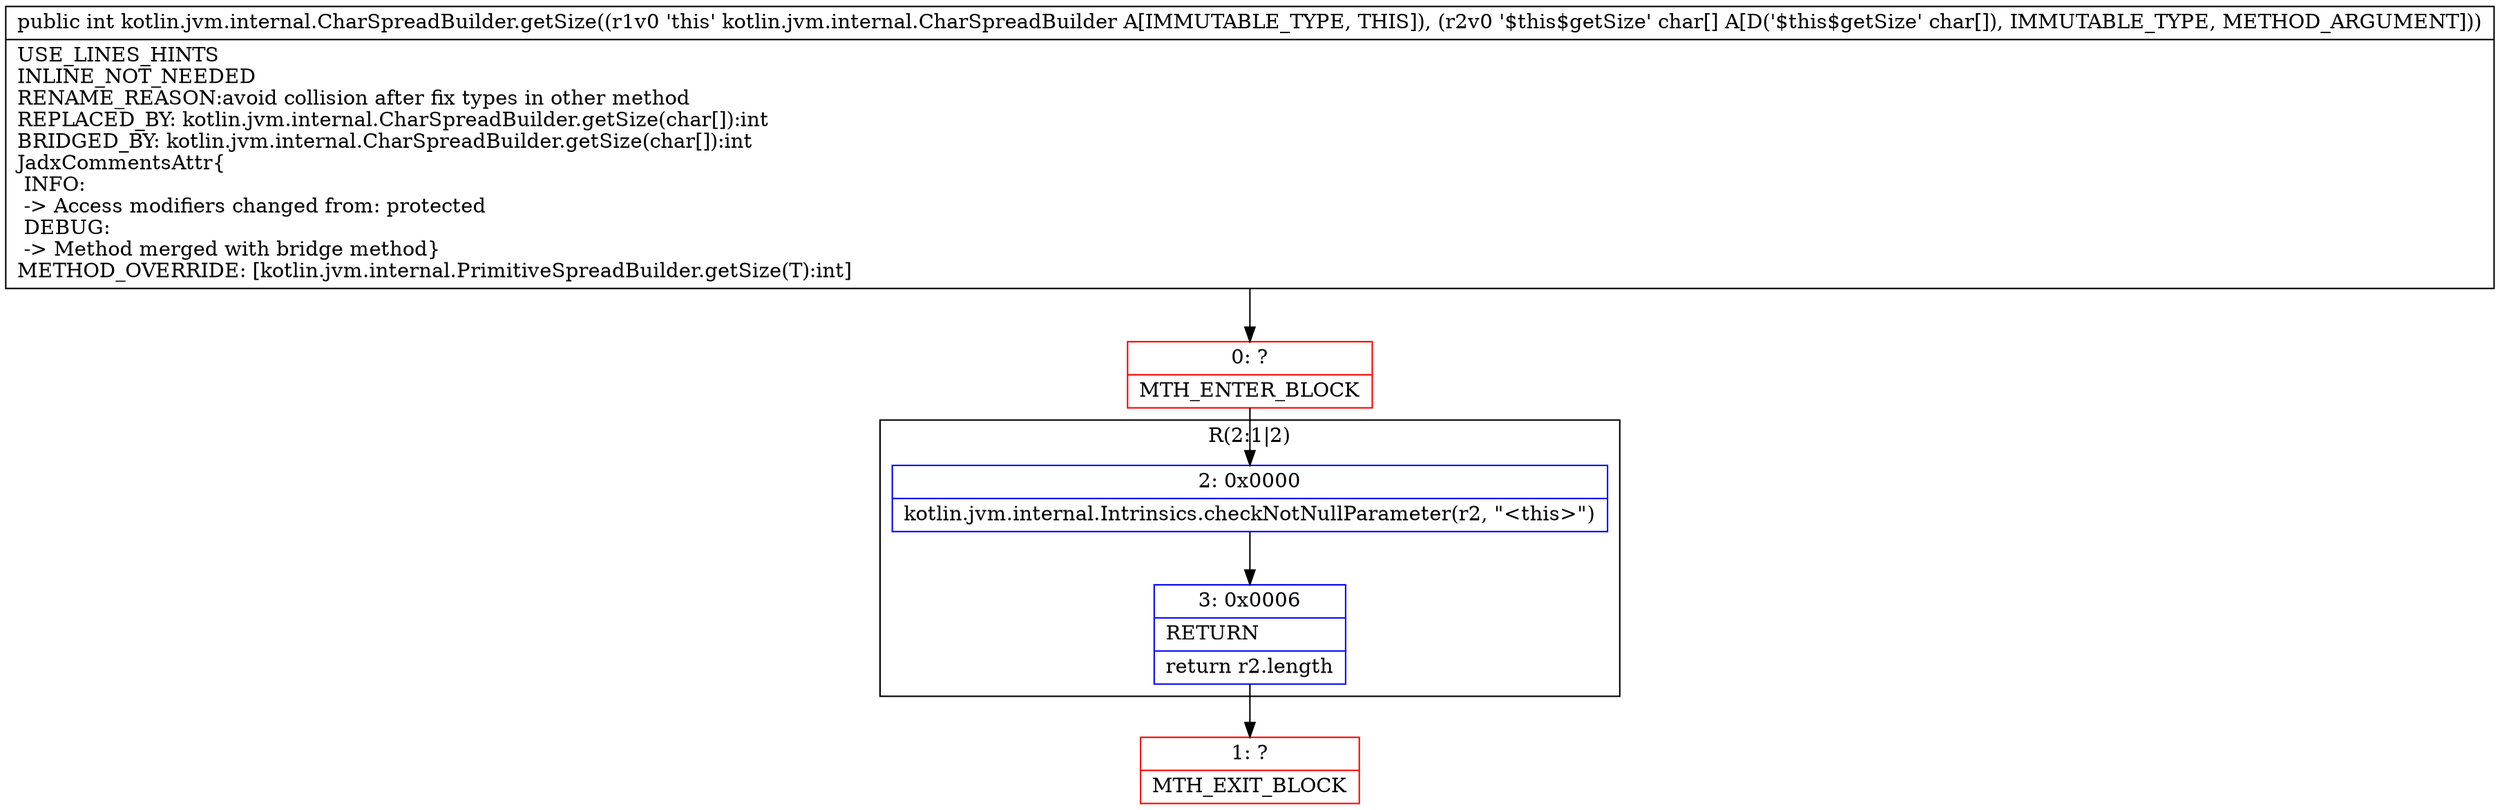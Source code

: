 digraph "CFG forkotlin.jvm.internal.CharSpreadBuilder.getSize([C)I" {
subgraph cluster_Region_1058346266 {
label = "R(2:1|2)";
node [shape=record,color=blue];
Node_2 [shape=record,label="{2\:\ 0x0000|kotlin.jvm.internal.Intrinsics.checkNotNullParameter(r2, \"\<this\>\")\l}"];
Node_3 [shape=record,label="{3\:\ 0x0006|RETURN\l|return r2.length\l}"];
}
Node_0 [shape=record,color=red,label="{0\:\ ?|MTH_ENTER_BLOCK\l}"];
Node_1 [shape=record,color=red,label="{1\:\ ?|MTH_EXIT_BLOCK\l}"];
MethodNode[shape=record,label="{public int kotlin.jvm.internal.CharSpreadBuilder.getSize((r1v0 'this' kotlin.jvm.internal.CharSpreadBuilder A[IMMUTABLE_TYPE, THIS]), (r2v0 '$this$getSize' char[] A[D('$this$getSize' char[]), IMMUTABLE_TYPE, METHOD_ARGUMENT]))  | USE_LINES_HINTS\lINLINE_NOT_NEEDED\lRENAME_REASON:avoid collision after fix types in other method\lREPLACED_BY: kotlin.jvm.internal.CharSpreadBuilder.getSize(char[]):int\lBRIDGED_BY: kotlin.jvm.internal.CharSpreadBuilder.getSize(char[]):int\lJadxCommentsAttr\{\l INFO: \l \-\> Access modifiers changed from: protected\l DEBUG: \l \-\> Method merged with bridge method\}\lMETHOD_OVERRIDE: [kotlin.jvm.internal.PrimitiveSpreadBuilder.getSize(T):int]\l}"];
MethodNode -> Node_0;Node_2 -> Node_3;
Node_3 -> Node_1;
Node_0 -> Node_2;
}


